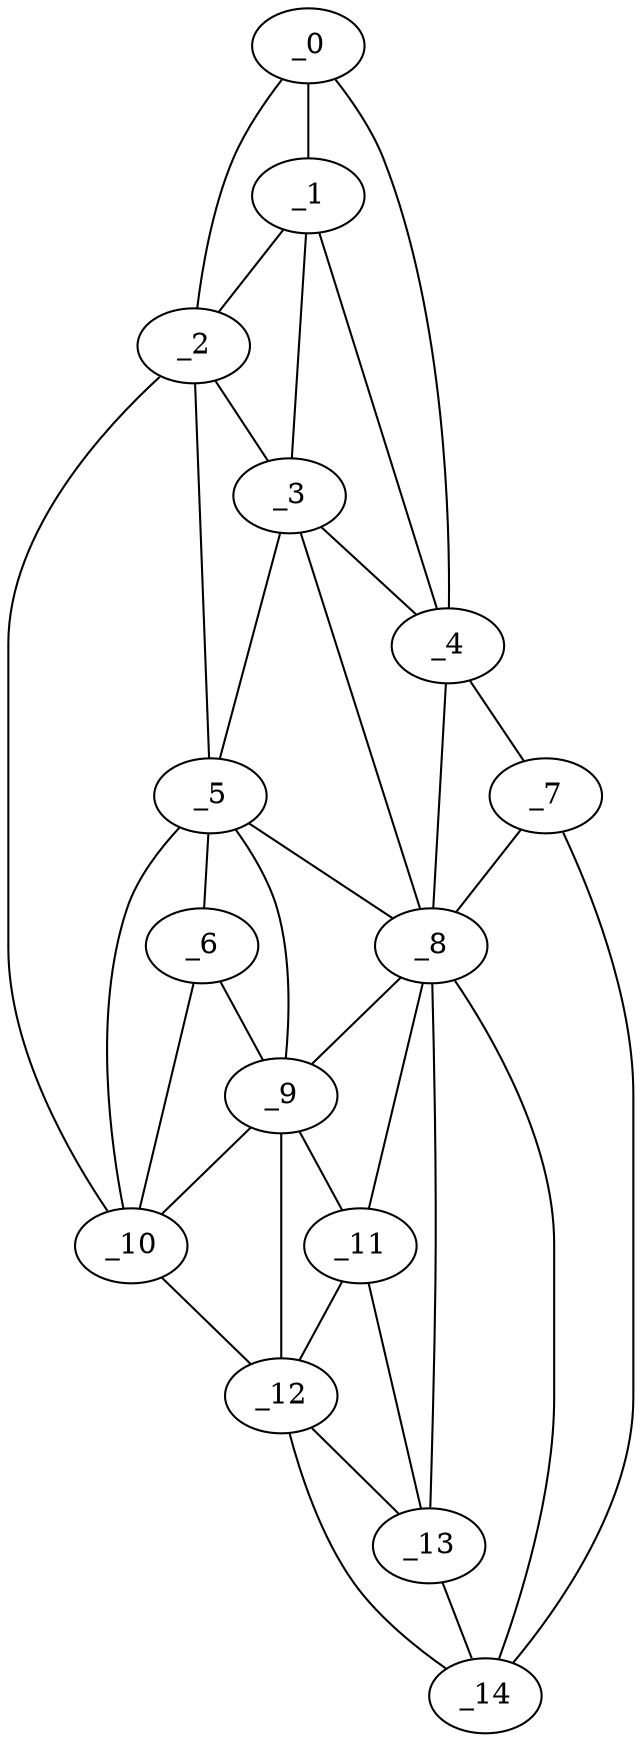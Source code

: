 graph "obj34__200.gxl" {
	_0	 [x=40,
		y=37];
	_1	 [x=50,
		y=42];
	_0 -- _1	 [valence=2];
	_2	 [x=56,
		y=29];
	_0 -- _2	 [valence=1];
	_4	 [x=66,
		y=78];
	_0 -- _4	 [valence=1];
	_1 -- _2	 [valence=2];
	_3	 [x=65,
		y=39];
	_1 -- _3	 [valence=2];
	_1 -- _4	 [valence=2];
	_2 -- _3	 [valence=2];
	_5	 [x=71,
		y=39];
	_2 -- _5	 [valence=1];
	_10	 [x=82,
		y=30];
	_2 -- _10	 [valence=1];
	_3 -- _4	 [valence=1];
	_3 -- _5	 [valence=2];
	_8	 [x=77,
		y=72];
	_3 -- _8	 [valence=2];
	_7	 [x=76,
		y=87];
	_4 -- _7	 [valence=1];
	_4 -- _8	 [valence=1];
	_6	 [x=75,
		y=39];
	_5 -- _6	 [valence=1];
	_5 -- _8	 [valence=2];
	_9	 [x=81,
		y=43];
	_5 -- _9	 [valence=2];
	_5 -- _10	 [valence=2];
	_6 -- _9	 [valence=2];
	_6 -- _10	 [valence=2];
	_7 -- _8	 [valence=1];
	_14	 [x=123,
		y=68];
	_7 -- _14	 [valence=1];
	_8 -- _9	 [valence=1];
	_11	 [x=89,
		y=55];
	_8 -- _11	 [valence=2];
	_13	 [x=95,
		y=56];
	_8 -- _13	 [valence=1];
	_8 -- _14	 [valence=2];
	_9 -- _10	 [valence=1];
	_9 -- _11	 [valence=2];
	_12	 [x=90,
		y=37];
	_9 -- _12	 [valence=2];
	_10 -- _12	 [valence=1];
	_11 -- _12	 [valence=1];
	_11 -- _13	 [valence=1];
	_12 -- _13	 [valence=2];
	_12 -- _14	 [valence=1];
	_13 -- _14	 [valence=2];
}

